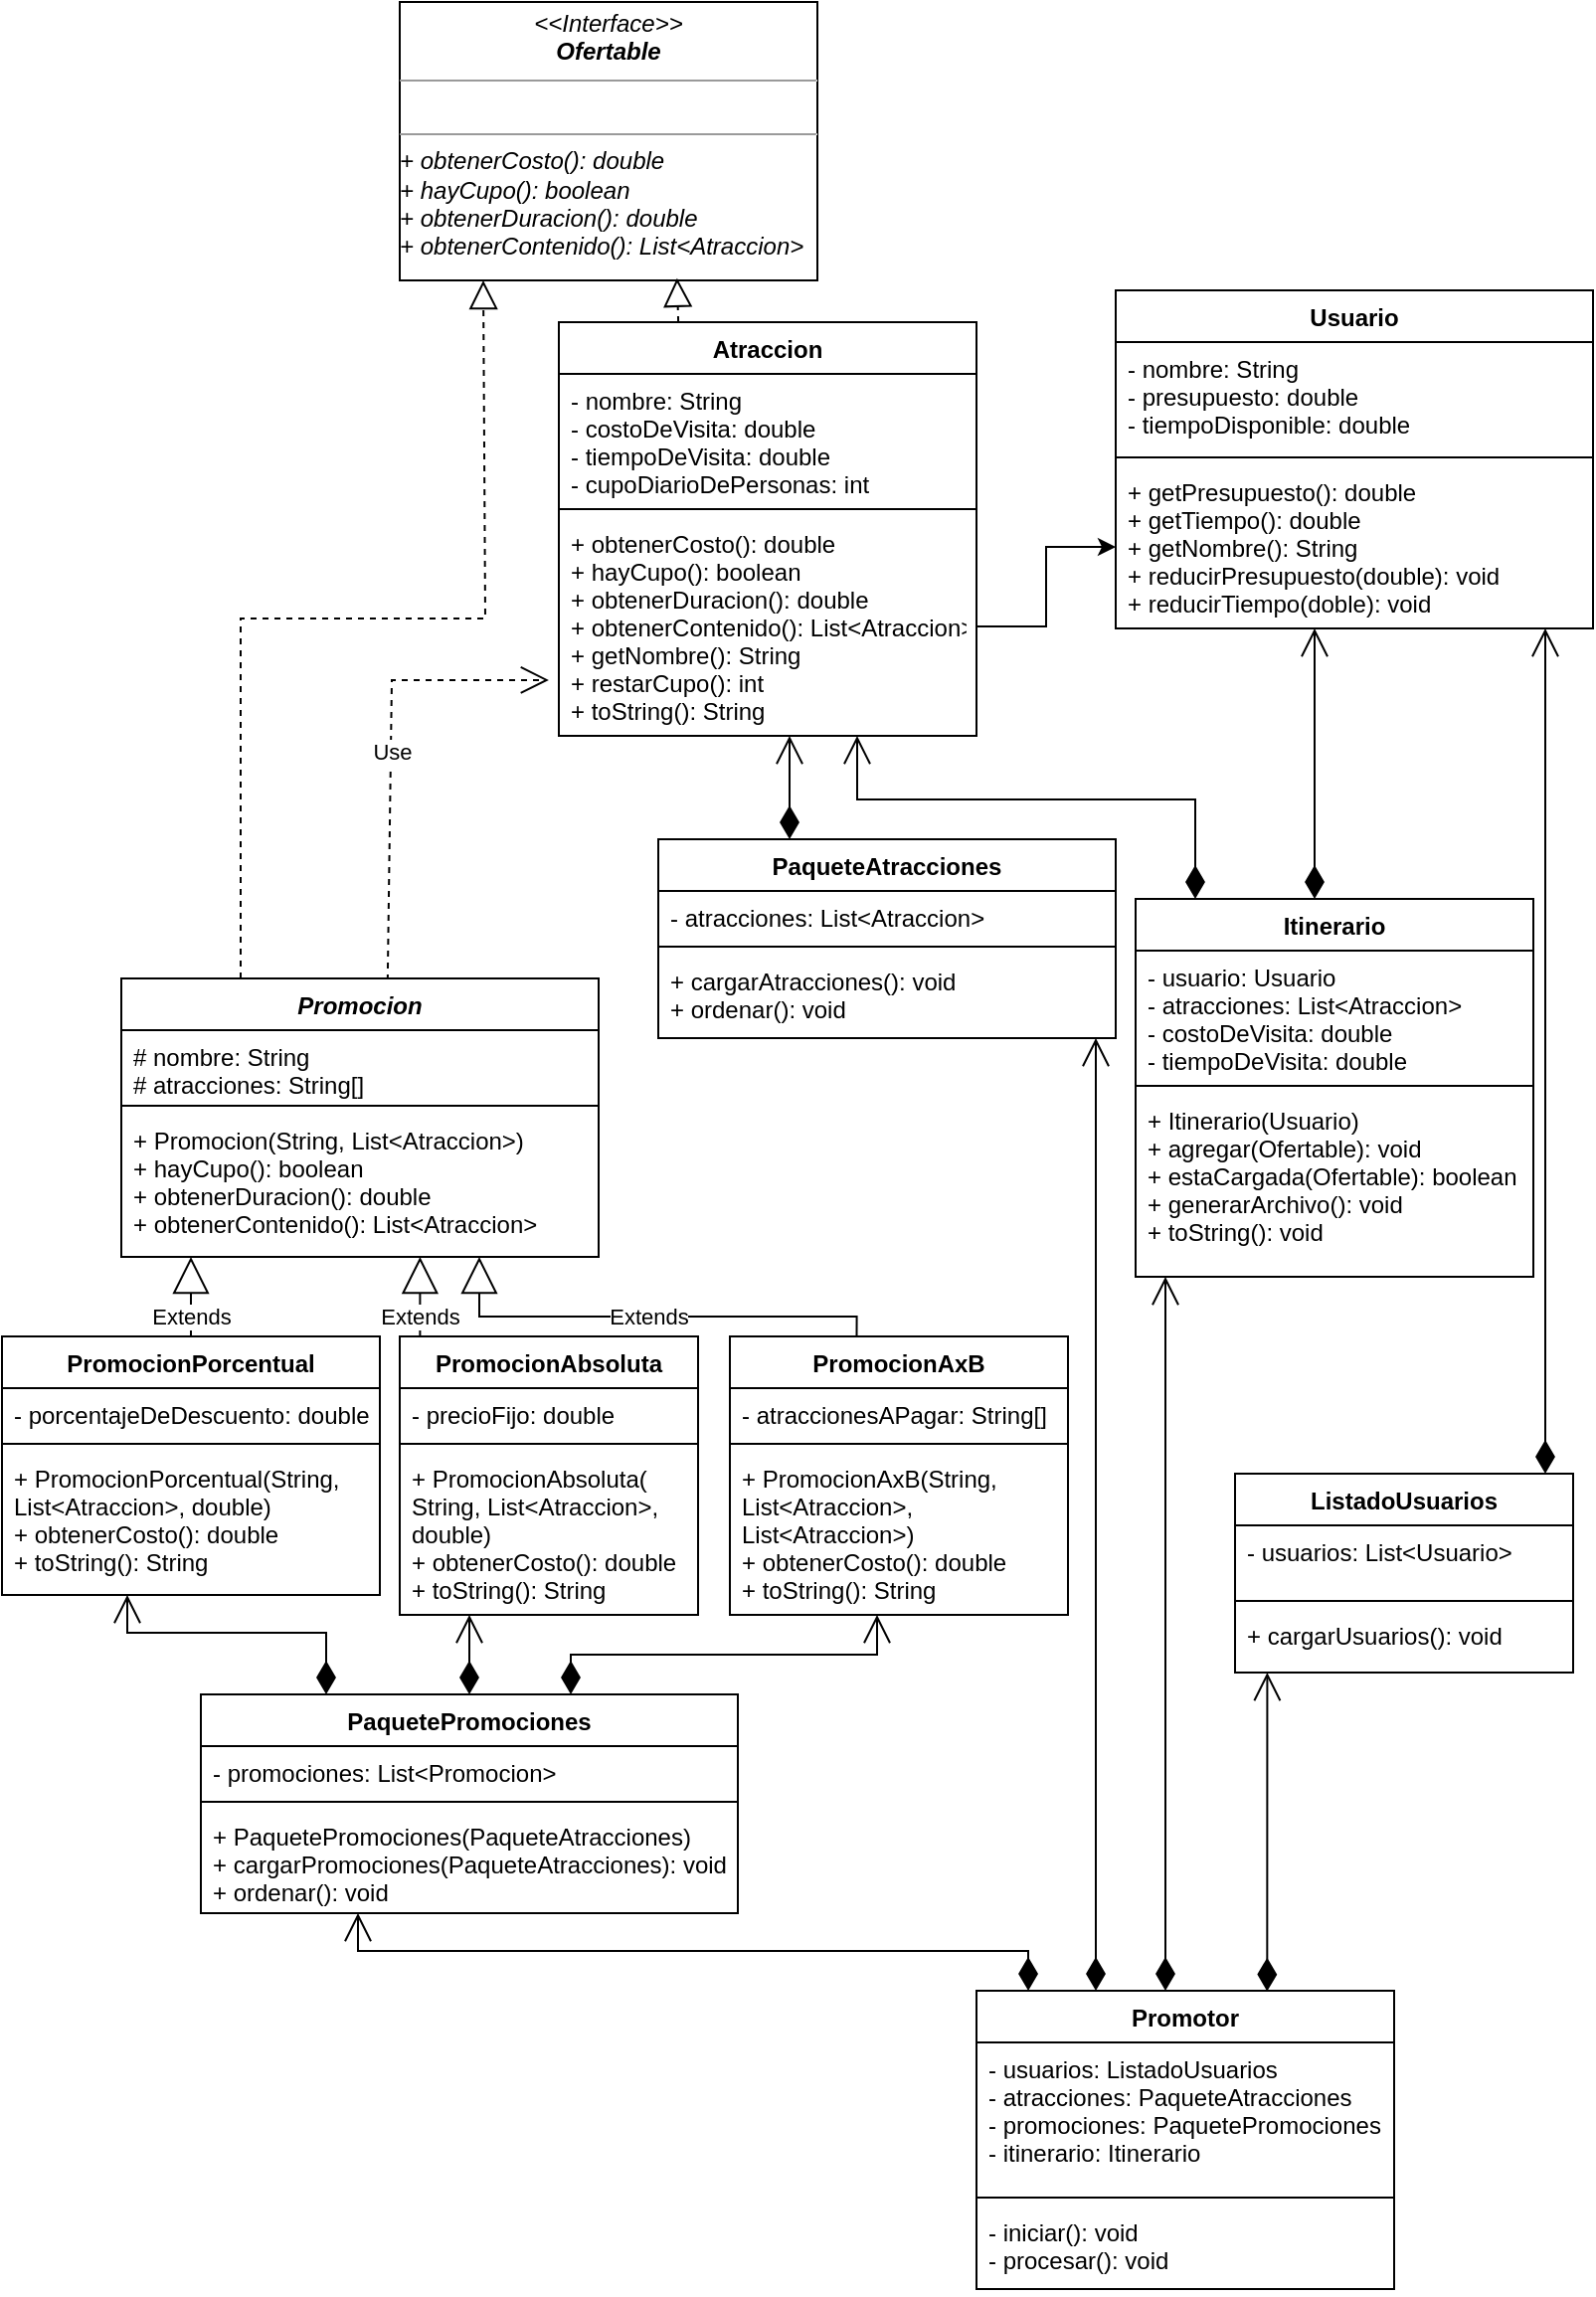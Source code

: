 <mxfile version="15.5.6" type="github">
  <diagram id="C5RBs43oDa-KdzZeNtuy" name="Page-1">
    <mxGraphModel dx="868" dy="450" grid="1" gridSize="10" guides="1" tooltips="1" connect="1" arrows="1" fold="1" page="1" pageScale="1" pageWidth="827" pageHeight="1169" math="0" shadow="0">
      <root>
        <mxCell id="WIyWlLk6GJQsqaUBKTNV-0" />
        <mxCell id="WIyWlLk6GJQsqaUBKTNV-1" parent="WIyWlLk6GJQsqaUBKTNV-0" />
        <mxCell id="IQkG748TzHqUu8StGABa-0" value="Atraccion" style="swimlane;fontStyle=1;align=center;verticalAlign=top;childLayout=stackLayout;horizontal=1;startSize=26;horizontalStack=0;resizeParent=1;resizeParentMax=0;resizeLast=0;collapsible=1;marginBottom=0;" parent="WIyWlLk6GJQsqaUBKTNV-1" vertex="1">
          <mxGeometry x="294" y="170" width="210" height="208" as="geometry" />
        </mxCell>
        <mxCell id="IQkG748TzHqUu8StGABa-1" value="- nombre: String&#xa;- costoDeVisita: double&#xa;- tiempoDeVisita: double&#xa;- cupoDiarioDePersonas: int" style="text;strokeColor=none;fillColor=none;align=left;verticalAlign=top;spacingLeft=4;spacingRight=4;overflow=hidden;rotatable=0;points=[[0,0.5],[1,0.5]];portConstraint=eastwest;" parent="IQkG748TzHqUu8StGABa-0" vertex="1">
          <mxGeometry y="26" width="210" height="64" as="geometry" />
        </mxCell>
        <mxCell id="IQkG748TzHqUu8StGABa-2" value="" style="line;strokeWidth=1;fillColor=none;align=left;verticalAlign=middle;spacingTop=-1;spacingLeft=3;spacingRight=3;rotatable=0;labelPosition=right;points=[];portConstraint=eastwest;" parent="IQkG748TzHqUu8StGABa-0" vertex="1">
          <mxGeometry y="90" width="210" height="8" as="geometry" />
        </mxCell>
        <mxCell id="IQkG748TzHqUu8StGABa-3" value="+ obtenerCosto(): double&#xa;+ hayCupo(): boolean&#xa;+ obtenerDuracion(): double&#xa;+ obtenerContenido(): List&lt;Atraccion&gt;&#xa;+ getNombre(): String&#xa;+ restarCupo(): int&#xa;+ toString(): String" style="text;strokeColor=none;fillColor=none;align=left;verticalAlign=top;spacingLeft=4;spacingRight=4;overflow=hidden;rotatable=0;points=[[0,0.5],[1,0.5]];portConstraint=eastwest;" parent="IQkG748TzHqUu8StGABa-0" vertex="1">
          <mxGeometry y="98" width="210" height="110" as="geometry" />
        </mxCell>
        <mxCell id="IQkG748TzHqUu8StGABa-4" value="Usuario" style="swimlane;fontStyle=1;align=center;verticalAlign=top;childLayout=stackLayout;horizontal=1;startSize=26;horizontalStack=0;resizeParent=1;resizeParentMax=0;resizeLast=0;collapsible=1;marginBottom=0;" parent="WIyWlLk6GJQsqaUBKTNV-1" vertex="1">
          <mxGeometry x="574" y="154" width="240" height="170" as="geometry" />
        </mxCell>
        <mxCell id="IQkG748TzHqUu8StGABa-5" value="- nombre: String&#xa;- presupuesto: double&#xa;- tiempoDisponible: double&#xa;" style="text;strokeColor=none;fillColor=none;align=left;verticalAlign=top;spacingLeft=4;spacingRight=4;overflow=hidden;rotatable=0;points=[[0,0.5],[1,0.5]];portConstraint=eastwest;" parent="IQkG748TzHqUu8StGABa-4" vertex="1">
          <mxGeometry y="26" width="240" height="54" as="geometry" />
        </mxCell>
        <mxCell id="IQkG748TzHqUu8StGABa-6" value="" style="line;strokeWidth=1;fillColor=none;align=left;verticalAlign=middle;spacingTop=-1;spacingLeft=3;spacingRight=3;rotatable=0;labelPosition=right;points=[];portConstraint=eastwest;" parent="IQkG748TzHqUu8StGABa-4" vertex="1">
          <mxGeometry y="80" width="240" height="8" as="geometry" />
        </mxCell>
        <mxCell id="IQkG748TzHqUu8StGABa-7" value="+ getPresupuesto(): double&#xa;+ getTiempo(): double&#xa;+ getNombre(): String&#xa;+ reducirPresupuesto(double): void&#xa;+ reducirTiempo(doble): void" style="text;strokeColor=none;fillColor=none;align=left;verticalAlign=top;spacingLeft=4;spacingRight=4;overflow=hidden;rotatable=0;points=[[0,0.5],[1,0.5]];portConstraint=eastwest;" parent="IQkG748TzHqUu8StGABa-4" vertex="1">
          <mxGeometry y="88" width="240" height="82" as="geometry" />
        </mxCell>
        <mxCell id="IQkG748TzHqUu8StGABa-8" value="Itinerario" style="swimlane;fontStyle=1;align=center;verticalAlign=top;childLayout=stackLayout;horizontal=1;startSize=26;horizontalStack=0;resizeParent=1;resizeParentMax=0;resizeLast=0;collapsible=1;marginBottom=0;" parent="WIyWlLk6GJQsqaUBKTNV-1" vertex="1">
          <mxGeometry x="584" y="460" width="200" height="190" as="geometry" />
        </mxCell>
        <mxCell id="IQkG748TzHqUu8StGABa-9" value="- usuario: Usuario&#xa;- atracciones: List&lt;Atraccion&gt;&#xa;- costoDeVisita: double&#xa;- tiempoDeVisita: double" style="text;strokeColor=none;fillColor=none;align=left;verticalAlign=top;spacingLeft=4;spacingRight=4;overflow=hidden;rotatable=0;points=[[0,0.5],[1,0.5]];portConstraint=eastwest;" parent="IQkG748TzHqUu8StGABa-8" vertex="1">
          <mxGeometry y="26" width="200" height="64" as="geometry" />
        </mxCell>
        <mxCell id="IQkG748TzHqUu8StGABa-10" value="" style="line;strokeWidth=1;fillColor=none;align=left;verticalAlign=middle;spacingTop=-1;spacingLeft=3;spacingRight=3;rotatable=0;labelPosition=right;points=[];portConstraint=eastwest;" parent="IQkG748TzHqUu8StGABa-8" vertex="1">
          <mxGeometry y="90" width="200" height="8" as="geometry" />
        </mxCell>
        <mxCell id="IQkG748TzHqUu8StGABa-11" value="+ Itinerario(Usuario)&#xa;+ agregar(Ofertable): void&#xa;+ estaCargada(Ofertable): boolean&#xa;+ generarArchivo(): void&#xa;+ toString(): void" style="text;strokeColor=none;fillColor=none;align=left;verticalAlign=top;spacingLeft=4;spacingRight=4;overflow=hidden;rotatable=0;points=[[0,0.5],[1,0.5]];portConstraint=eastwest;" parent="IQkG748TzHqUu8StGABa-8" vertex="1">
          <mxGeometry y="98" width="200" height="92" as="geometry" />
        </mxCell>
        <mxCell id="IQkG748TzHqUu8StGABa-12" value="PromocionPorcentual" style="swimlane;fontStyle=1;align=center;verticalAlign=top;childLayout=stackLayout;horizontal=1;startSize=26;horizontalStack=0;resizeParent=1;resizeParentMax=0;resizeLast=0;collapsible=1;marginBottom=0;" parent="WIyWlLk6GJQsqaUBKTNV-1" vertex="1">
          <mxGeometry x="14" y="680" width="190" height="130" as="geometry">
            <mxRectangle y="710" width="160" height="26" as="alternateBounds" />
          </mxGeometry>
        </mxCell>
        <mxCell id="IQkG748TzHqUu8StGABa-13" value="- porcentajeDeDescuento: double" style="text;strokeColor=none;fillColor=none;align=left;verticalAlign=top;spacingLeft=4;spacingRight=4;overflow=hidden;rotatable=0;points=[[0,0.5],[1,0.5]];portConstraint=eastwest;" parent="IQkG748TzHqUu8StGABa-12" vertex="1">
          <mxGeometry y="26" width="190" height="24" as="geometry" />
        </mxCell>
        <mxCell id="IQkG748TzHqUu8StGABa-14" value="" style="line;strokeWidth=1;fillColor=none;align=left;verticalAlign=middle;spacingTop=-1;spacingLeft=3;spacingRight=3;rotatable=0;labelPosition=right;points=[];portConstraint=eastwest;" parent="IQkG748TzHqUu8StGABa-12" vertex="1">
          <mxGeometry y="50" width="190" height="8" as="geometry" />
        </mxCell>
        <mxCell id="IQkG748TzHqUu8StGABa-15" value="+ PromocionPorcentual(String,&#xa;List&lt;Atraccion&gt;, double)&#xa;+ obtenerCosto(): double&#xa;+ toString(): String" style="text;strokeColor=none;fillColor=none;align=left;verticalAlign=top;spacingLeft=4;spacingRight=4;overflow=hidden;rotatable=0;points=[[0,0.5],[1,0.5]];portConstraint=eastwest;" parent="IQkG748TzHqUu8StGABa-12" vertex="1">
          <mxGeometry y="58" width="190" height="72" as="geometry" />
        </mxCell>
        <mxCell id="IQkG748TzHqUu8StGABa-16" value="PromocionAbsoluta" style="swimlane;fontStyle=1;align=center;verticalAlign=top;childLayout=stackLayout;horizontal=1;startSize=26;horizontalStack=0;resizeParent=1;resizeParentMax=0;resizeLast=0;collapsible=1;marginBottom=0;" parent="WIyWlLk6GJQsqaUBKTNV-1" vertex="1">
          <mxGeometry x="214" y="680" width="150" height="140" as="geometry" />
        </mxCell>
        <mxCell id="IQkG748TzHqUu8StGABa-17" value="- precioFijo: double" style="text;strokeColor=none;fillColor=none;align=left;verticalAlign=top;spacingLeft=4;spacingRight=4;overflow=hidden;rotatable=0;points=[[0,0.5],[1,0.5]];portConstraint=eastwest;" parent="IQkG748TzHqUu8StGABa-16" vertex="1">
          <mxGeometry y="26" width="150" height="24" as="geometry" />
        </mxCell>
        <mxCell id="IQkG748TzHqUu8StGABa-18" value="" style="line;strokeWidth=1;fillColor=none;align=left;verticalAlign=middle;spacingTop=-1;spacingLeft=3;spacingRight=3;rotatable=0;labelPosition=right;points=[];portConstraint=eastwest;" parent="IQkG748TzHqUu8StGABa-16" vertex="1">
          <mxGeometry y="50" width="150" height="8" as="geometry" />
        </mxCell>
        <mxCell id="IQkG748TzHqUu8StGABa-19" value="+ PromocionAbsoluta(&#xa;String, List&lt;Atraccion&gt;,&#xa;double)&#xa;+ obtenerCosto(): double&#xa;+ toString(): String" style="text;strokeColor=none;fillColor=none;align=left;verticalAlign=top;spacingLeft=4;spacingRight=4;overflow=hidden;rotatable=0;points=[[0,0.5],[1,0.5]];portConstraint=eastwest;" parent="IQkG748TzHqUu8StGABa-16" vertex="1">
          <mxGeometry y="58" width="150" height="82" as="geometry" />
        </mxCell>
        <mxCell id="IQkG748TzHqUu8StGABa-20" value="PromocionAxB" style="swimlane;fontStyle=1;align=center;verticalAlign=top;childLayout=stackLayout;horizontal=1;startSize=26;horizontalStack=0;resizeParent=1;resizeParentMax=0;resizeLast=0;collapsible=1;marginBottom=0;" parent="WIyWlLk6GJQsqaUBKTNV-1" vertex="1">
          <mxGeometry x="380" y="680" width="170" height="140" as="geometry" />
        </mxCell>
        <mxCell id="IQkG748TzHqUu8StGABa-21" value="- atraccionesAPagar: String[]" style="text;strokeColor=none;fillColor=none;align=left;verticalAlign=top;spacingLeft=4;spacingRight=4;overflow=hidden;rotatable=0;points=[[0,0.5],[1,0.5]];portConstraint=eastwest;" parent="IQkG748TzHqUu8StGABa-20" vertex="1">
          <mxGeometry y="26" width="170" height="24" as="geometry" />
        </mxCell>
        <mxCell id="IQkG748TzHqUu8StGABa-22" value="" style="line;strokeWidth=1;fillColor=none;align=left;verticalAlign=middle;spacingTop=-1;spacingLeft=3;spacingRight=3;rotatable=0;labelPosition=right;points=[];portConstraint=eastwest;" parent="IQkG748TzHqUu8StGABa-20" vertex="1">
          <mxGeometry y="50" width="170" height="8" as="geometry" />
        </mxCell>
        <mxCell id="IQkG748TzHqUu8StGABa-23" value="+ PromocionAxB(String, &#xa;List&lt;Atraccion&gt;, &#xa;List&lt;Atraccion&gt;)&#xa;+ obtenerCosto(): double&#xa;+ toString(): String" style="text;strokeColor=none;fillColor=none;align=left;verticalAlign=top;spacingLeft=4;spacingRight=4;overflow=hidden;rotatable=0;points=[[0,0.5],[1,0.5]];portConstraint=eastwest;" parent="IQkG748TzHqUu8StGABa-20" vertex="1">
          <mxGeometry y="58" width="170" height="82" as="geometry" />
        </mxCell>
        <mxCell id="IQkG748TzHqUu8StGABa-24" value="Extends" style="endArrow=block;endSize=16;endFill=0;html=1;rounded=0;edgeStyle=orthogonalEdgeStyle;" parent="WIyWlLk6GJQsqaUBKTNV-1" source="IQkG748TzHqUu8StGABa-12" target="IQkG748TzHqUu8StGABa-58" edge="1">
          <mxGeometry x="-0.5" width="160" relative="1" as="geometry">
            <mxPoint x="84" y="759" as="sourcePoint" />
            <mxPoint x="139" y="669" as="targetPoint" />
            <Array as="points">
              <mxPoint x="114" y="689" />
              <mxPoint x="114" y="689" />
            </Array>
            <mxPoint as="offset" />
          </mxGeometry>
        </mxCell>
        <mxCell id="IQkG748TzHqUu8StGABa-25" value="Extends" style="endArrow=block;endSize=16;endFill=0;html=1;rounded=0;edgeStyle=orthogonalEdgeStyle;exitX=0.068;exitY=0.002;exitDx=0;exitDy=0;exitPerimeter=0;" parent="WIyWlLk6GJQsqaUBKTNV-1" source="IQkG748TzHqUu8StGABa-16" target="IQkG748TzHqUu8StGABa-58" edge="1">
          <mxGeometry x="-0.484" width="160" relative="1" as="geometry">
            <mxPoint x="224" y="719" as="sourcePoint" />
            <mxPoint x="184" y="309" as="targetPoint" />
            <Array as="points">
              <mxPoint x="224" y="679" />
              <mxPoint x="224" y="679" />
            </Array>
            <mxPoint as="offset" />
          </mxGeometry>
        </mxCell>
        <mxCell id="IQkG748TzHqUu8StGABa-26" value="Extends" style="endArrow=block;endSize=16;endFill=0;html=1;rounded=0;edgeStyle=orthogonalEdgeStyle;exitX=0.375;exitY=0.004;exitDx=0;exitDy=0;exitPerimeter=0;" parent="WIyWlLk6GJQsqaUBKTNV-1" source="IQkG748TzHqUu8StGABa-20" target="IQkG748TzHqUu8StGABa-58" edge="1">
          <mxGeometry width="160" relative="1" as="geometry">
            <mxPoint x="424" y="749" as="sourcePoint" />
            <mxPoint x="154" y="329" as="targetPoint" />
            <Array as="points">
              <mxPoint x="444" y="670" />
              <mxPoint x="254" y="670" />
            </Array>
          </mxGeometry>
        </mxCell>
        <mxCell id="IQkG748TzHqUu8StGABa-27" value="" style="endArrow=open;html=1;endSize=12;startArrow=diamondThin;startSize=14;startFill=1;edgeStyle=orthogonalEdgeStyle;align=left;verticalAlign=bottom;rounded=0;" parent="WIyWlLk6GJQsqaUBKTNV-1" source="IQkG748TzHqUu8StGABa-8" target="IQkG748TzHqUu8StGABa-4" edge="1">
          <mxGeometry x="-1" y="3" relative="1" as="geometry">
            <mxPoint x="714" y="449" as="sourcePoint" />
            <mxPoint x="704" y="309" as="targetPoint" />
            <Array as="points">
              <mxPoint x="674" y="419" />
              <mxPoint x="674" y="419" />
            </Array>
          </mxGeometry>
        </mxCell>
        <mxCell id="IQkG748TzHqUu8StGABa-28" value="" style="endArrow=open;html=1;endSize=12;startArrow=diamondThin;startSize=14;startFill=1;edgeStyle=orthogonalEdgeStyle;align=left;verticalAlign=bottom;rounded=0;" parent="WIyWlLk6GJQsqaUBKTNV-1" source="IQkG748TzHqUu8StGABa-8" target="IQkG748TzHqUu8StGABa-0" edge="1">
          <mxGeometry x="-1" y="3" relative="1" as="geometry">
            <mxPoint x="724" y="608" as="sourcePoint" />
            <mxPoint x="444" y="359" as="targetPoint" />
            <Array as="points">
              <mxPoint x="614" y="410" />
              <mxPoint x="444" y="410" />
            </Array>
          </mxGeometry>
        </mxCell>
        <mxCell id="IQkG748TzHqUu8StGABa-29" value="Promotor" style="swimlane;fontStyle=1;align=center;verticalAlign=top;childLayout=stackLayout;horizontal=1;startSize=26;horizontalStack=0;resizeParent=1;resizeParentMax=0;resizeLast=0;collapsible=1;marginBottom=0;" parent="WIyWlLk6GJQsqaUBKTNV-1" vertex="1">
          <mxGeometry x="504" y="1009" width="210" height="150" as="geometry" />
        </mxCell>
        <mxCell id="IQkG748TzHqUu8StGABa-30" value="- usuarios: ListadoUsuarios&#xa;- atracciones: PaqueteAtracciones&#xa;- promociones: PaquetePromociones&#xa;- itinerario: Itinerario" style="text;strokeColor=none;fillColor=none;align=left;verticalAlign=top;spacingLeft=4;spacingRight=4;overflow=hidden;rotatable=0;points=[[0,0.5],[1,0.5]];portConstraint=eastwest;" parent="IQkG748TzHqUu8StGABa-29" vertex="1">
          <mxGeometry y="26" width="210" height="74" as="geometry" />
        </mxCell>
        <mxCell id="IQkG748TzHqUu8StGABa-31" value="" style="line;strokeWidth=1;fillColor=none;align=left;verticalAlign=middle;spacingTop=-1;spacingLeft=3;spacingRight=3;rotatable=0;labelPosition=right;points=[];portConstraint=eastwest;" parent="IQkG748TzHqUu8StGABa-29" vertex="1">
          <mxGeometry y="100" width="210" height="8" as="geometry" />
        </mxCell>
        <mxCell id="IQkG748TzHqUu8StGABa-32" value="- iniciar(): void&#xa;- procesar(): void&#xa;" style="text;strokeColor=none;fillColor=none;align=left;verticalAlign=top;spacingLeft=4;spacingRight=4;overflow=hidden;rotatable=0;points=[[0,0.5],[1,0.5]];portConstraint=eastwest;" parent="IQkG748TzHqUu8StGABa-29" vertex="1">
          <mxGeometry y="108" width="210" height="42" as="geometry" />
        </mxCell>
        <mxCell id="IQkG748TzHqUu8StGABa-33" value="PaqueteAtracciones" style="swimlane;fontStyle=1;align=center;verticalAlign=top;childLayout=stackLayout;horizontal=1;startSize=26;horizontalStack=0;resizeParent=1;resizeParentMax=0;resizeLast=0;collapsible=1;marginBottom=0;" parent="WIyWlLk6GJQsqaUBKTNV-1" vertex="1">
          <mxGeometry x="344" y="430" width="230" height="100" as="geometry" />
        </mxCell>
        <mxCell id="IQkG748TzHqUu8StGABa-34" value="- atracciones: List&lt;Atraccion&gt; " style="text;strokeColor=none;fillColor=none;align=left;verticalAlign=top;spacingLeft=4;spacingRight=4;overflow=hidden;rotatable=0;points=[[0,0.5],[1,0.5]];portConstraint=eastwest;" parent="IQkG748TzHqUu8StGABa-33" vertex="1">
          <mxGeometry y="26" width="230" height="24" as="geometry" />
        </mxCell>
        <mxCell id="IQkG748TzHqUu8StGABa-35" value="" style="line;strokeWidth=1;fillColor=none;align=left;verticalAlign=middle;spacingTop=-1;spacingLeft=3;spacingRight=3;rotatable=0;labelPosition=right;points=[];portConstraint=eastwest;" parent="IQkG748TzHqUu8StGABa-33" vertex="1">
          <mxGeometry y="50" width="230" height="8" as="geometry" />
        </mxCell>
        <mxCell id="IQkG748TzHqUu8StGABa-36" value="+ cargarAtracciones(): void&#xa;+ ordenar(): void" style="text;strokeColor=none;fillColor=none;align=left;verticalAlign=top;spacingLeft=4;spacingRight=4;overflow=hidden;rotatable=0;points=[[0,0.5],[1,0.5]];portConstraint=eastwest;" parent="IQkG748TzHqUu8StGABa-33" vertex="1">
          <mxGeometry y="58" width="230" height="42" as="geometry" />
        </mxCell>
        <mxCell id="IQkG748TzHqUu8StGABa-37" value="PaquetePromociones" style="swimlane;fontStyle=1;align=center;verticalAlign=top;childLayout=stackLayout;horizontal=1;startSize=26;horizontalStack=0;resizeParent=1;resizeParentMax=0;resizeLast=0;collapsible=1;marginBottom=0;" parent="WIyWlLk6GJQsqaUBKTNV-1" vertex="1">
          <mxGeometry x="114" y="860" width="270" height="110" as="geometry" />
        </mxCell>
        <mxCell id="IQkG748TzHqUu8StGABa-38" value="- promociones: List&lt;Promocion&gt;" style="text;strokeColor=none;fillColor=none;align=left;verticalAlign=top;spacingLeft=4;spacingRight=4;overflow=hidden;rotatable=0;points=[[0,0.5],[1,0.5]];portConstraint=eastwest;" parent="IQkG748TzHqUu8StGABa-37" vertex="1">
          <mxGeometry y="26" width="270" height="24" as="geometry" />
        </mxCell>
        <mxCell id="IQkG748TzHqUu8StGABa-39" value="" style="line;strokeWidth=1;fillColor=none;align=left;verticalAlign=middle;spacingTop=-1;spacingLeft=3;spacingRight=3;rotatable=0;labelPosition=right;points=[];portConstraint=eastwest;" parent="IQkG748TzHqUu8StGABa-37" vertex="1">
          <mxGeometry y="50" width="270" height="8" as="geometry" />
        </mxCell>
        <mxCell id="IQkG748TzHqUu8StGABa-40" value="+ PaquetePromociones(PaqueteAtracciones)&#xa;+ cargarPromociones(PaqueteAtracciones): void&#xa;+ ordenar(): void" style="text;strokeColor=none;fillColor=none;align=left;verticalAlign=top;spacingLeft=4;spacingRight=4;overflow=hidden;rotatable=0;points=[[0,0.5],[1,0.5]];portConstraint=eastwest;" parent="IQkG748TzHqUu8StGABa-37" vertex="1">
          <mxGeometry y="58" width="270" height="52" as="geometry" />
        </mxCell>
        <mxCell id="IQkG748TzHqUu8StGABa-41" value="ListadoUsuarios" style="swimlane;fontStyle=1;align=center;verticalAlign=top;childLayout=stackLayout;horizontal=1;startSize=26;horizontalStack=0;resizeParent=1;resizeParentMax=0;resizeLast=0;collapsible=1;marginBottom=0;" parent="WIyWlLk6GJQsqaUBKTNV-1" vertex="1">
          <mxGeometry x="634" y="749" width="170" height="100" as="geometry" />
        </mxCell>
        <mxCell id="IQkG748TzHqUu8StGABa-42" value="- usuarios: List&lt;Usuario&gt;" style="text;strokeColor=none;fillColor=none;align=left;verticalAlign=top;spacingLeft=4;spacingRight=4;overflow=hidden;rotatable=0;points=[[0,0.5],[1,0.5]];portConstraint=eastwest;" parent="IQkG748TzHqUu8StGABa-41" vertex="1">
          <mxGeometry y="26" width="170" height="34" as="geometry" />
        </mxCell>
        <mxCell id="IQkG748TzHqUu8StGABa-43" value="" style="line;strokeWidth=1;fillColor=none;align=left;verticalAlign=middle;spacingTop=-1;spacingLeft=3;spacingRight=3;rotatable=0;labelPosition=right;points=[];portConstraint=eastwest;" parent="IQkG748TzHqUu8StGABa-41" vertex="1">
          <mxGeometry y="60" width="170" height="8" as="geometry" />
        </mxCell>
        <mxCell id="IQkG748TzHqUu8StGABa-44" value="+ cargarUsuarios(): void&#xa;" style="text;strokeColor=none;fillColor=none;align=left;verticalAlign=top;spacingLeft=4;spacingRight=4;overflow=hidden;rotatable=0;points=[[0,0.5],[1,0.5]];portConstraint=eastwest;" parent="IQkG748TzHqUu8StGABa-41" vertex="1">
          <mxGeometry y="68" width="170" height="32" as="geometry" />
        </mxCell>
        <mxCell id="IQkG748TzHqUu8StGABa-45" value="" style="endArrow=open;html=1;endSize=12;startArrow=diamondThin;startSize=14;startFill=1;edgeStyle=orthogonalEdgeStyle;align=left;verticalAlign=bottom;rounded=0;" parent="WIyWlLk6GJQsqaUBKTNV-1" source="IQkG748TzHqUu8StGABa-29" target="IQkG748TzHqUu8StGABa-11" edge="1">
          <mxGeometry x="-1" y="3" relative="1" as="geometry">
            <mxPoint x="604" y="935" as="sourcePoint" />
            <mxPoint x="605" y="699" as="targetPoint" />
            <Array as="points">
              <mxPoint x="599" y="759" />
              <mxPoint x="599" y="759" />
            </Array>
          </mxGeometry>
        </mxCell>
        <mxCell id="IQkG748TzHqUu8StGABa-46" value="" style="endArrow=open;html=1;endSize=12;startArrow=diamondThin;startSize=14;startFill=1;edgeStyle=orthogonalEdgeStyle;align=left;verticalAlign=bottom;rounded=0;" parent="WIyWlLk6GJQsqaUBKTNV-1" source="IQkG748TzHqUu8StGABa-41" target="IQkG748TzHqUu8StGABa-4" edge="1">
          <mxGeometry x="-1" y="3" relative="1" as="geometry">
            <mxPoint x="764" y="899" as="sourcePoint" />
            <mxPoint x="764" y="329" as="targetPoint" />
            <Array as="points">
              <mxPoint x="790" y="430" />
              <mxPoint x="790" y="430" />
            </Array>
          </mxGeometry>
        </mxCell>
        <mxCell id="IQkG748TzHqUu8StGABa-47" value="" style="endArrow=open;html=1;endSize=12;startArrow=diamondThin;startSize=14;startFill=1;edgeStyle=orthogonalEdgeStyle;align=left;verticalAlign=bottom;rounded=0;" parent="WIyWlLk6GJQsqaUBKTNV-1" source="IQkG748TzHqUu8StGABa-33" target="IQkG748TzHqUu8StGABa-0" edge="1">
          <mxGeometry x="-1" y="3" relative="1" as="geometry">
            <mxPoint x="624" y="519" as="sourcePoint" />
            <mxPoint x="379" y="289" as="targetPoint" />
            <Array as="points">
              <mxPoint x="410" y="400" />
              <mxPoint x="410" y="400" />
            </Array>
          </mxGeometry>
        </mxCell>
        <mxCell id="IQkG748TzHqUu8StGABa-48" value="" style="endArrow=open;html=1;endSize=12;startArrow=diamondThin;startSize=14;startFill=1;edgeStyle=orthogonalEdgeStyle;align=left;verticalAlign=bottom;rounded=0;exitX=0.124;exitY=0;exitDx=0;exitDy=0;exitPerimeter=0;" parent="WIyWlLk6GJQsqaUBKTNV-1" source="IQkG748TzHqUu8StGABa-29" target="IQkG748TzHqUu8StGABa-37" edge="1">
          <mxGeometry x="-1" y="3" relative="1" as="geometry">
            <mxPoint x="530" y="939" as="sourcePoint" />
            <mxPoint x="192.82" y="828.996" as="targetPoint" />
            <Array as="points">
              <mxPoint x="530" y="989" />
              <mxPoint x="193" y="989" />
            </Array>
          </mxGeometry>
        </mxCell>
        <mxCell id="IQkG748TzHqUu8StGABa-49" value="" style="endArrow=open;html=1;endSize=12;startArrow=diamondThin;startSize=14;startFill=1;edgeStyle=orthogonalEdgeStyle;align=left;verticalAlign=bottom;rounded=0;exitX=0.696;exitY=0.002;exitDx=0;exitDy=0;exitPerimeter=0;" parent="WIyWlLk6GJQsqaUBKTNV-1" source="IQkG748TzHqUu8StGABa-29" target="IQkG748TzHqUu8StGABa-41" edge="1">
          <mxGeometry x="-1" y="3" relative="1" as="geometry">
            <mxPoint x="654" y="947" as="sourcePoint" />
            <mxPoint x="734" y="818.996" as="targetPoint" />
            <Array as="points">
              <mxPoint x="650" y="879" />
              <mxPoint x="650" y="879" />
            </Array>
          </mxGeometry>
        </mxCell>
        <mxCell id="IQkG748TzHqUu8StGABa-50" value="" style="endArrow=open;html=1;endSize=12;startArrow=diamondThin;startSize=14;startFill=1;edgeStyle=orthogonalEdgeStyle;align=left;verticalAlign=bottom;rounded=0;" parent="WIyWlLk6GJQsqaUBKTNV-1" source="IQkG748TzHqUu8StGABa-37" target="IQkG748TzHqUu8StGABa-20" edge="1">
          <mxGeometry x="-1" y="3" relative="1" as="geometry">
            <mxPoint x="190" y="739" as="sourcePoint" />
            <mxPoint x="294.0" y="608.996" as="targetPoint" />
            <Array as="points">
              <mxPoint x="300" y="840" />
              <mxPoint x="454" y="840" />
            </Array>
          </mxGeometry>
        </mxCell>
        <mxCell id="IQkG748TzHqUu8StGABa-51" value="" style="endArrow=open;html=1;endSize=12;startArrow=diamondThin;startSize=14;startFill=1;edgeStyle=orthogonalEdgeStyle;align=left;verticalAlign=bottom;rounded=0;" parent="WIyWlLk6GJQsqaUBKTNV-1" target="IQkG748TzHqUu8StGABa-12" edge="1">
          <mxGeometry x="-1" y="3" relative="1" as="geometry">
            <mxPoint x="177" y="860" as="sourcePoint" />
            <mxPoint x="104" y="668.996" as="targetPoint" />
            <Array as="points">
              <mxPoint x="177" y="829" />
              <mxPoint x="77" y="829" />
            </Array>
          </mxGeometry>
        </mxCell>
        <mxCell id="IQkG748TzHqUu8StGABa-52" value="" style="endArrow=open;html=1;endSize=12;startArrow=diamondThin;startSize=14;startFill=1;edgeStyle=orthogonalEdgeStyle;align=left;verticalAlign=bottom;rounded=0;" parent="WIyWlLk6GJQsqaUBKTNV-1" source="IQkG748TzHqUu8StGABa-37" target="IQkG748TzHqUu8StGABa-16" edge="1">
          <mxGeometry x="-1" y="3" relative="1" as="geometry">
            <mxPoint x="234.87" y="911.92" as="sourcePoint" />
            <mxPoint x="234.0" y="658.996" as="targetPoint" />
            <Array as="points">
              <mxPoint x="269" y="889" />
              <mxPoint x="269" y="889" />
            </Array>
          </mxGeometry>
        </mxCell>
        <mxCell id="IQkG748TzHqUu8StGABa-53" value="" style="endArrow=open;html=1;endSize=12;startArrow=diamondThin;startSize=14;startFill=1;edgeStyle=orthogonalEdgeStyle;align=left;verticalAlign=bottom;rounded=0;" parent="WIyWlLk6GJQsqaUBKTNV-1" source="IQkG748TzHqUu8StGABa-29" target="IQkG748TzHqUu8StGABa-33" edge="1">
          <mxGeometry x="-1" y="3" relative="1" as="geometry">
            <mxPoint x="564" y="939" as="sourcePoint" />
            <mxPoint x="564" y="871" as="targetPoint" />
            <Array as="points">
              <mxPoint x="564" y="769" />
              <mxPoint x="564" y="769" />
            </Array>
          </mxGeometry>
        </mxCell>
        <mxCell id="IQkG748TzHqUu8StGABa-54" value="&lt;p style=&quot;margin: 0px ; margin-top: 4px ; text-align: center&quot;&gt;&lt;span&gt;&amp;lt;&amp;lt;Interface&amp;gt;&amp;gt;&lt;/span&gt;&lt;br&gt;&lt;b&gt;Ofertable&lt;/b&gt;&lt;/p&gt;&lt;hr size=&quot;1&quot;&gt;&lt;p style=&quot;margin: 0px ; margin-left: 4px&quot;&gt;&amp;nbsp;&lt;/p&gt;&lt;hr size=&quot;1&quot;&gt;&lt;span&gt;+ obtenerCosto(): double&lt;/span&gt;&lt;br&gt;+ hayCupo(): boolean&lt;br&gt;&lt;span&gt;+ obtenerDuracion(): double&lt;/span&gt;&lt;br&gt;&lt;p style=&quot;margin: 0px 0px 0px 4px&quot;&gt;&lt;/p&gt;+ obtenerContenido(): List&amp;lt;Atraccion&amp;gt;&lt;br&gt;&lt;div style=&quot;padding: 0px ; margin: 0px&quot;&gt;&lt;br style=&quot;padding: 0px ; margin: 0px&quot;&gt;&lt;/div&gt;" style="verticalAlign=top;align=left;overflow=fill;fontSize=12;fontFamily=Helvetica;html=1;fontStyle=2" parent="WIyWlLk6GJQsqaUBKTNV-1" vertex="1">
          <mxGeometry x="214" y="9" width="210" height="140" as="geometry" />
        </mxCell>
        <mxCell id="IQkG748TzHqUu8StGABa-55" value="" style="endArrow=block;dashed=1;endFill=0;endSize=12;html=1;rounded=0;entryX=0.2;entryY=1;entryDx=0;entryDy=0;exitX=0.25;exitY=0;exitDx=0;exitDy=0;exitPerimeter=0;entryPerimeter=0;" parent="WIyWlLk6GJQsqaUBKTNV-1" source="IQkG748TzHqUu8StGABa-58" target="IQkG748TzHqUu8StGABa-54" edge="1">
          <mxGeometry width="160" relative="1" as="geometry">
            <mxPoint x="324" y="569" as="sourcePoint" />
            <mxPoint x="484" y="569" as="targetPoint" />
            <Array as="points">
              <mxPoint x="134" y="319" />
              <mxPoint x="194" y="319" />
              <mxPoint x="257" y="319" />
            </Array>
          </mxGeometry>
        </mxCell>
        <mxCell id="IQkG748TzHqUu8StGABa-56" value="" style="endArrow=block;dashed=1;endFill=0;endSize=12;html=1;rounded=0;exitX=0.286;exitY=0;exitDx=0;exitDy=0;exitPerimeter=0;entryX=0.664;entryY=0.992;entryDx=0;entryDy=0;entryPerimeter=0;" parent="WIyWlLk6GJQsqaUBKTNV-1" source="IQkG748TzHqUu8StGABa-0" target="IQkG748TzHqUu8StGABa-54" edge="1">
          <mxGeometry width="160" relative="1" as="geometry">
            <mxPoint x="84" y="349" as="sourcePoint" />
            <mxPoint x="354" y="239" as="targetPoint" />
          </mxGeometry>
        </mxCell>
        <mxCell id="IQkG748TzHqUu8StGABa-57" value="Use" style="endArrow=open;endSize=12;dashed=1;html=1;rounded=0;startArrow=none;exitX=0.558;exitY=0.007;exitDx=0;exitDy=0;exitPerimeter=0;entryX=-0.024;entryY=0.745;entryDx=0;entryDy=0;entryPerimeter=0;" parent="WIyWlLk6GJQsqaUBKTNV-1" source="IQkG748TzHqUu8StGABa-58" target="IQkG748TzHqUu8StGABa-3" edge="1">
          <mxGeometry width="160" relative="1" as="geometry">
            <mxPoint x="214" y="519.0" as="sourcePoint" />
            <mxPoint x="474" y="559" as="targetPoint" />
            <Array as="points">
              <mxPoint x="210" y="350" />
            </Array>
          </mxGeometry>
        </mxCell>
        <mxCell id="IQkG748TzHqUu8StGABa-58" value="Promocion" style="swimlane;fontStyle=3;align=center;verticalAlign=top;childLayout=stackLayout;horizontal=1;startSize=26;horizontalStack=0;resizeParent=1;resizeParentMax=0;resizeLast=0;collapsible=1;marginBottom=0;" parent="WIyWlLk6GJQsqaUBKTNV-1" vertex="1">
          <mxGeometry x="74" y="500" width="240" height="140" as="geometry" />
        </mxCell>
        <mxCell id="IQkG748TzHqUu8StGABa-59" value="# nombre: String&#xa;# atracciones: String[]" style="text;strokeColor=none;fillColor=none;align=left;verticalAlign=top;spacingLeft=4;spacingRight=4;overflow=hidden;rotatable=0;points=[[0,0.5],[1,0.5]];portConstraint=eastwest;" parent="IQkG748TzHqUu8StGABa-58" vertex="1">
          <mxGeometry y="26" width="240" height="34" as="geometry" />
        </mxCell>
        <mxCell id="IQkG748TzHqUu8StGABa-60" value="" style="line;strokeWidth=1;fillColor=none;align=left;verticalAlign=middle;spacingTop=-1;spacingLeft=3;spacingRight=3;rotatable=0;labelPosition=right;points=[];portConstraint=eastwest;" parent="IQkG748TzHqUu8StGABa-58" vertex="1">
          <mxGeometry y="60" width="240" height="8" as="geometry" />
        </mxCell>
        <mxCell id="IQkG748TzHqUu8StGABa-61" value="+ Promocion(String, List&lt;Atraccion&gt;)&#xa;+ hayCupo(): boolean&#xa;+ obtenerDuracion(): double&#xa;+ obtenerContenido(): List&lt;Atraccion&gt;" style="text;strokeColor=none;fillColor=none;align=left;verticalAlign=top;spacingLeft=4;spacingRight=4;overflow=hidden;rotatable=0;points=[[0,0.5],[1,0.5]];portConstraint=eastwest;fontStyle=0" parent="IQkG748TzHqUu8StGABa-58" vertex="1">
          <mxGeometry y="68" width="240" height="72" as="geometry" />
        </mxCell>
        <mxCell id="SvzMfceiJs6Gj8-tLSi_-0" value="" style="edgeStyle=orthogonalEdgeStyle;rounded=0;orthogonalLoop=1;jettySize=auto;html=1;" edge="1" parent="WIyWlLk6GJQsqaUBKTNV-1" source="IQkG748TzHqUu8StGABa-3" target="IQkG748TzHqUu8StGABa-7">
          <mxGeometry relative="1" as="geometry" />
        </mxCell>
      </root>
    </mxGraphModel>
  </diagram>
</mxfile>
